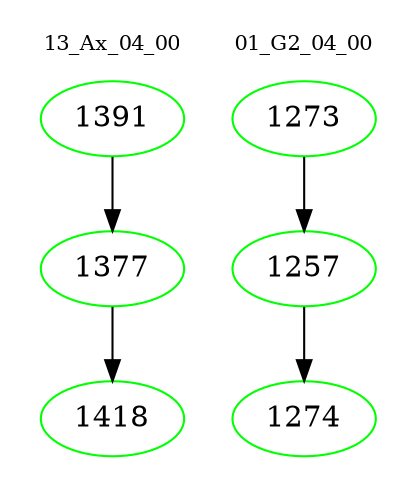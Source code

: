 digraph{
subgraph cluster_0 {
color = white
label = "13_Ax_04_00";
fontsize=10;
T0_1391 [label="1391", color="green"]
T0_1391 -> T0_1377 [color="black"]
T0_1377 [label="1377", color="green"]
T0_1377 -> T0_1418 [color="black"]
T0_1418 [label="1418", color="green"]
}
subgraph cluster_1 {
color = white
label = "01_G2_04_00";
fontsize=10;
T1_1273 [label="1273", color="green"]
T1_1273 -> T1_1257 [color="black"]
T1_1257 [label="1257", color="green"]
T1_1257 -> T1_1274 [color="black"]
T1_1274 [label="1274", color="green"]
}
}
